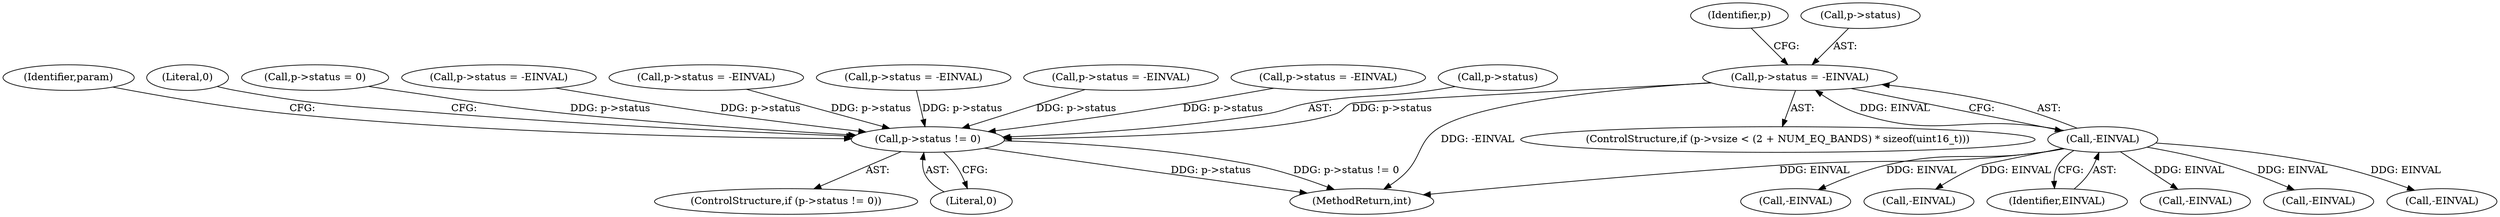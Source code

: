 digraph "0_Android_d72ea85c78a1a68bf99fd5804ad9784b4102fe57@pointer" {
"1000273" [label="(Call,p->status = -EINVAL)"];
"1000277" [label="(Call,-EINVAL)"];
"1000309" [label="(Call,p->status != 0)"];
"1000309" [label="(Call,p->status != 0)"];
"1000277" [label="(Call,-EINVAL)"];
"1000317" [label="(Identifier,param)"];
"1000278" [label="(Identifier,EINVAL)"];
"1000419" [label="(Call,-EINVAL)"];
"1000315" [label="(Literal,0)"];
"1000155" [label="(Call,p->status = 0)"];
"1000175" [label="(Call,p->status = -EINVAL)"];
"1000646" [label="(Call,-EINVAL)"];
"1000273" [label="(Call,p->status = -EINVAL)"];
"1000198" [label="(Call,p->status = -EINVAL)"];
"1000281" [label="(Identifier,p)"];
"1000557" [label="(Call,-EINVAL)"];
"1000373" [label="(Call,-EINVAL)"];
"1000223" [label="(Call,p->status = -EINVAL)"];
"1000308" [label="(ControlStructure,if (p->status != 0))"];
"1000463" [label="(Call,-EINVAL)"];
"1000651" [label="(MethodReturn,int)"];
"1000274" [label="(Call,p->status)"];
"1000291" [label="(Call,p->status = -EINVAL)"];
"1000246" [label="(Call,p->status = -EINVAL)"];
"1000310" [label="(Call,p->status)"];
"1000313" [label="(Literal,0)"];
"1000262" [label="(ControlStructure,if (p->vsize < (2 + NUM_EQ_BANDS) * sizeof(uint16_t)))"];
"1000273" -> "1000262"  [label="AST: "];
"1000273" -> "1000277"  [label="CFG: "];
"1000274" -> "1000273"  [label="AST: "];
"1000277" -> "1000273"  [label="AST: "];
"1000281" -> "1000273"  [label="CFG: "];
"1000273" -> "1000651"  [label="DDG: -EINVAL"];
"1000277" -> "1000273"  [label="DDG: EINVAL"];
"1000273" -> "1000309"  [label="DDG: p->status"];
"1000277" -> "1000278"  [label="CFG: "];
"1000278" -> "1000277"  [label="AST: "];
"1000277" -> "1000651"  [label="DDG: EINVAL"];
"1000277" -> "1000373"  [label="DDG: EINVAL"];
"1000277" -> "1000419"  [label="DDG: EINVAL"];
"1000277" -> "1000463"  [label="DDG: EINVAL"];
"1000277" -> "1000557"  [label="DDG: EINVAL"];
"1000277" -> "1000646"  [label="DDG: EINVAL"];
"1000309" -> "1000308"  [label="AST: "];
"1000309" -> "1000313"  [label="CFG: "];
"1000310" -> "1000309"  [label="AST: "];
"1000313" -> "1000309"  [label="AST: "];
"1000315" -> "1000309"  [label="CFG: "];
"1000317" -> "1000309"  [label="CFG: "];
"1000309" -> "1000651"  [label="DDG: p->status"];
"1000309" -> "1000651"  [label="DDG: p->status != 0"];
"1000291" -> "1000309"  [label="DDG: p->status"];
"1000175" -> "1000309"  [label="DDG: p->status"];
"1000198" -> "1000309"  [label="DDG: p->status"];
"1000155" -> "1000309"  [label="DDG: p->status"];
"1000246" -> "1000309"  [label="DDG: p->status"];
"1000223" -> "1000309"  [label="DDG: p->status"];
}
